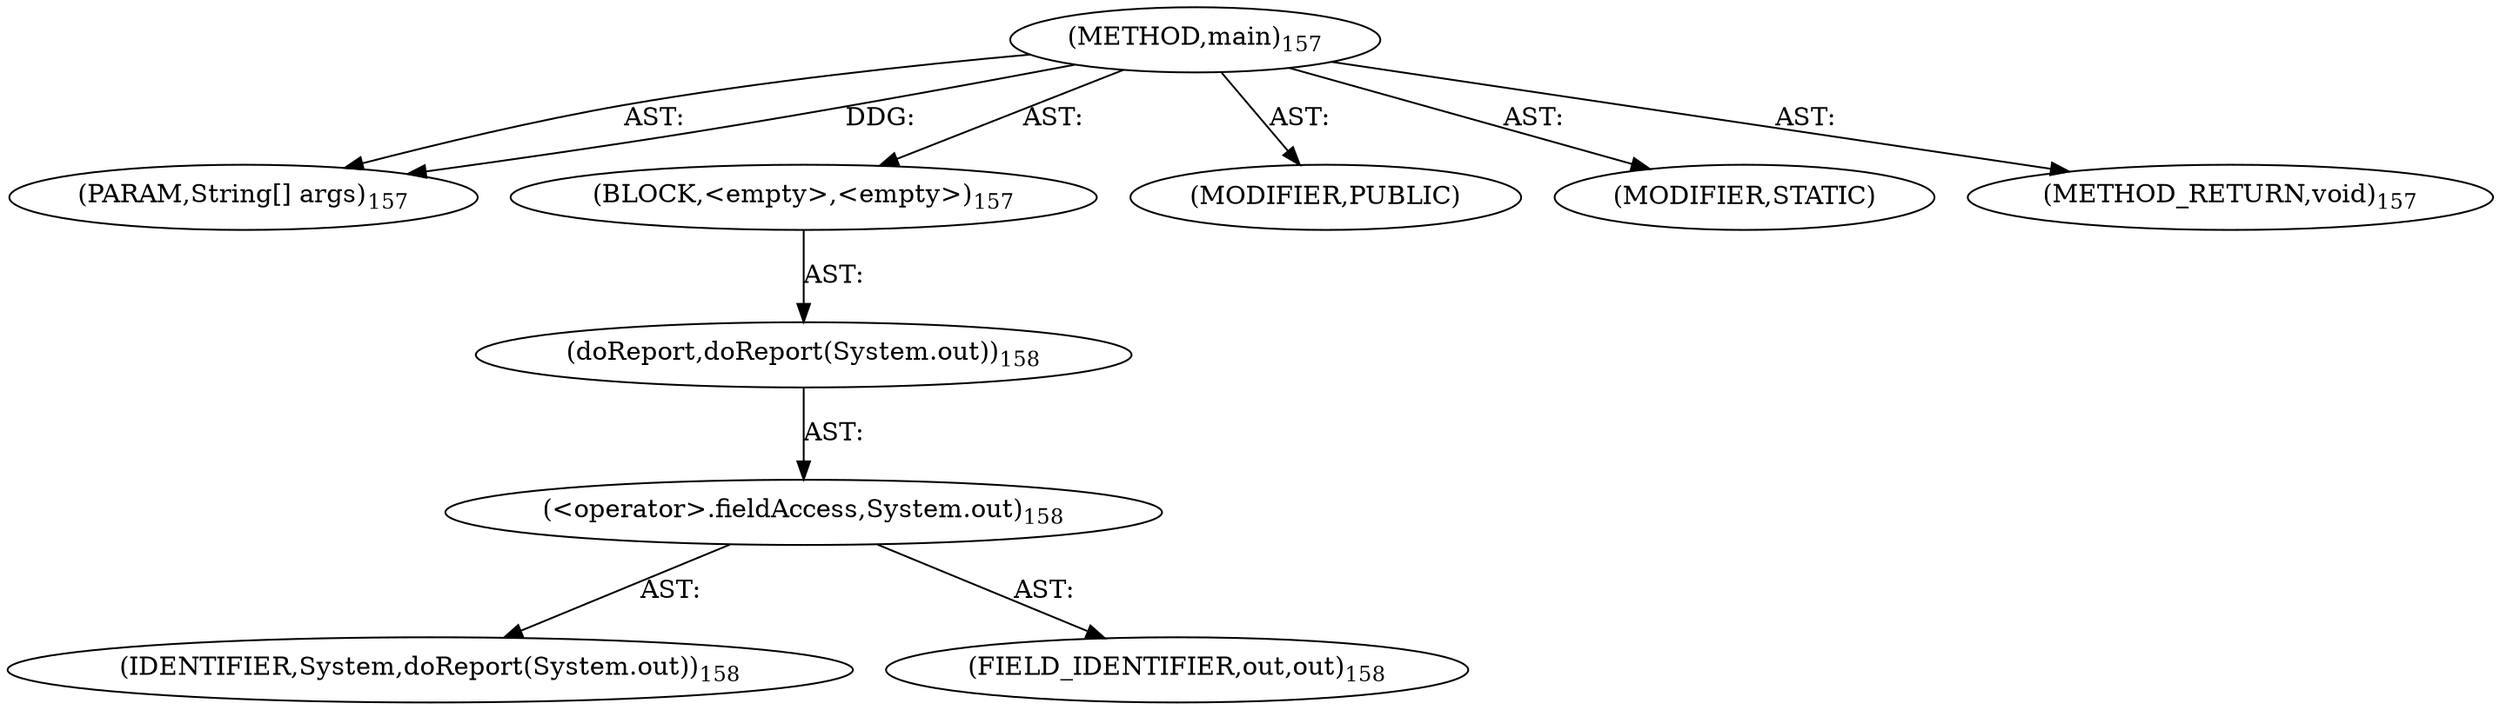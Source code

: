 digraph "main" {  
"111669149700" [label = <(METHOD,main)<SUB>157</SUB>> ]
"115964116993" [label = <(PARAM,String[] args)<SUB>157</SUB>> ]
"25769803790" [label = <(BLOCK,&lt;empty&gt;,&lt;empty&gt;)<SUB>157</SUB>> ]
"30064771120" [label = <(doReport,doReport(System.out))<SUB>158</SUB>> ]
"30064771121" [label = <(&lt;operator&gt;.fieldAccess,System.out)<SUB>158</SUB>> ]
"68719476779" [label = <(IDENTIFIER,System,doReport(System.out))<SUB>158</SUB>> ]
"55834574852" [label = <(FIELD_IDENTIFIER,out,out)<SUB>158</SUB>> ]
"133143986186" [label = <(MODIFIER,PUBLIC)> ]
"133143986187" [label = <(MODIFIER,STATIC)> ]
"128849018884" [label = <(METHOD_RETURN,void)<SUB>157</SUB>> ]
  "111669149700" -> "115964116993"  [ label = "AST: "] 
  "111669149700" -> "25769803790"  [ label = "AST: "] 
  "111669149700" -> "133143986186"  [ label = "AST: "] 
  "111669149700" -> "133143986187"  [ label = "AST: "] 
  "111669149700" -> "128849018884"  [ label = "AST: "] 
  "25769803790" -> "30064771120"  [ label = "AST: "] 
  "30064771120" -> "30064771121"  [ label = "AST: "] 
  "30064771121" -> "68719476779"  [ label = "AST: "] 
  "30064771121" -> "55834574852"  [ label = "AST: "] 
  "111669149700" -> "115964116993"  [ label = "DDG: "] 
}
